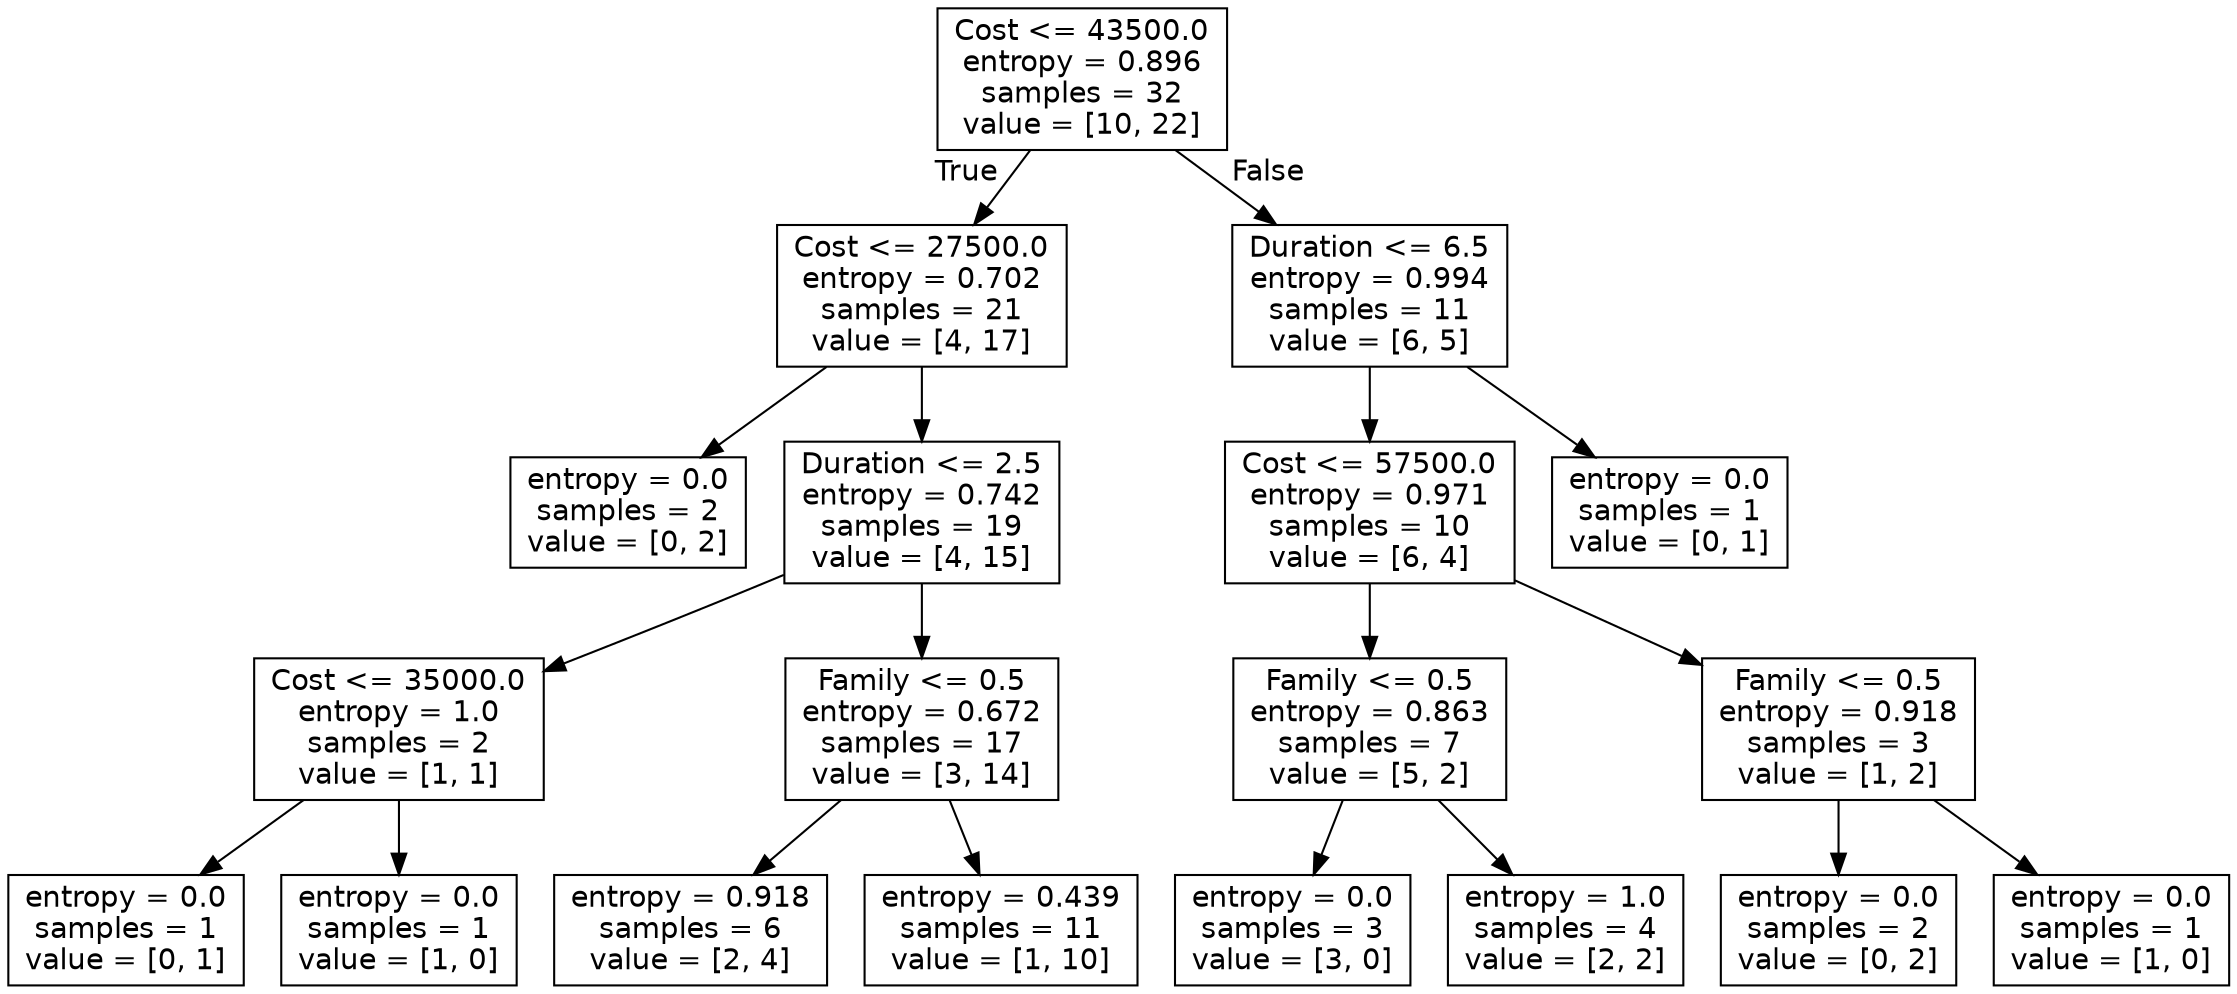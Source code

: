 digraph Tree {
node [shape=box, fontname="helvetica"] ;
edge [fontname="helvetica"] ;
0 [label="Cost <= 43500.0\nentropy = 0.896\nsamples = 32\nvalue = [10, 22]"] ;
1 [label="Cost <= 27500.0\nentropy = 0.702\nsamples = 21\nvalue = [4, 17]"] ;
0 -> 1 [labeldistance=2.5, labelangle=45, headlabel="True"] ;
2 [label="entropy = 0.0\nsamples = 2\nvalue = [0, 2]"] ;
1 -> 2 ;
3 [label="Duration <= 2.5\nentropy = 0.742\nsamples = 19\nvalue = [4, 15]"] ;
1 -> 3 ;
4 [label="Cost <= 35000.0\nentropy = 1.0\nsamples = 2\nvalue = [1, 1]"] ;
3 -> 4 ;
5 [label="entropy = 0.0\nsamples = 1\nvalue = [0, 1]"] ;
4 -> 5 ;
6 [label="entropy = 0.0\nsamples = 1\nvalue = [1, 0]"] ;
4 -> 6 ;
7 [label="Family <= 0.5\nentropy = 0.672\nsamples = 17\nvalue = [3, 14]"] ;
3 -> 7 ;
8 [label="entropy = 0.918\nsamples = 6\nvalue = [2, 4]"] ;
7 -> 8 ;
9 [label="entropy = 0.439\nsamples = 11\nvalue = [1, 10]"] ;
7 -> 9 ;
10 [label="Duration <= 6.5\nentropy = 0.994\nsamples = 11\nvalue = [6, 5]"] ;
0 -> 10 [labeldistance=2.5, labelangle=-45, headlabel="False"] ;
11 [label="Cost <= 57500.0\nentropy = 0.971\nsamples = 10\nvalue = [6, 4]"] ;
10 -> 11 ;
12 [label="Family <= 0.5\nentropy = 0.863\nsamples = 7\nvalue = [5, 2]"] ;
11 -> 12 ;
13 [label="entropy = 0.0\nsamples = 3\nvalue = [3, 0]"] ;
12 -> 13 ;
14 [label="entropy = 1.0\nsamples = 4\nvalue = [2, 2]"] ;
12 -> 14 ;
15 [label="Family <= 0.5\nentropy = 0.918\nsamples = 3\nvalue = [1, 2]"] ;
11 -> 15 ;
16 [label="entropy = 0.0\nsamples = 2\nvalue = [0, 2]"] ;
15 -> 16 ;
17 [label="entropy = 0.0\nsamples = 1\nvalue = [1, 0]"] ;
15 -> 17 ;
18 [label="entropy = 0.0\nsamples = 1\nvalue = [0, 1]"] ;
10 -> 18 ;
}